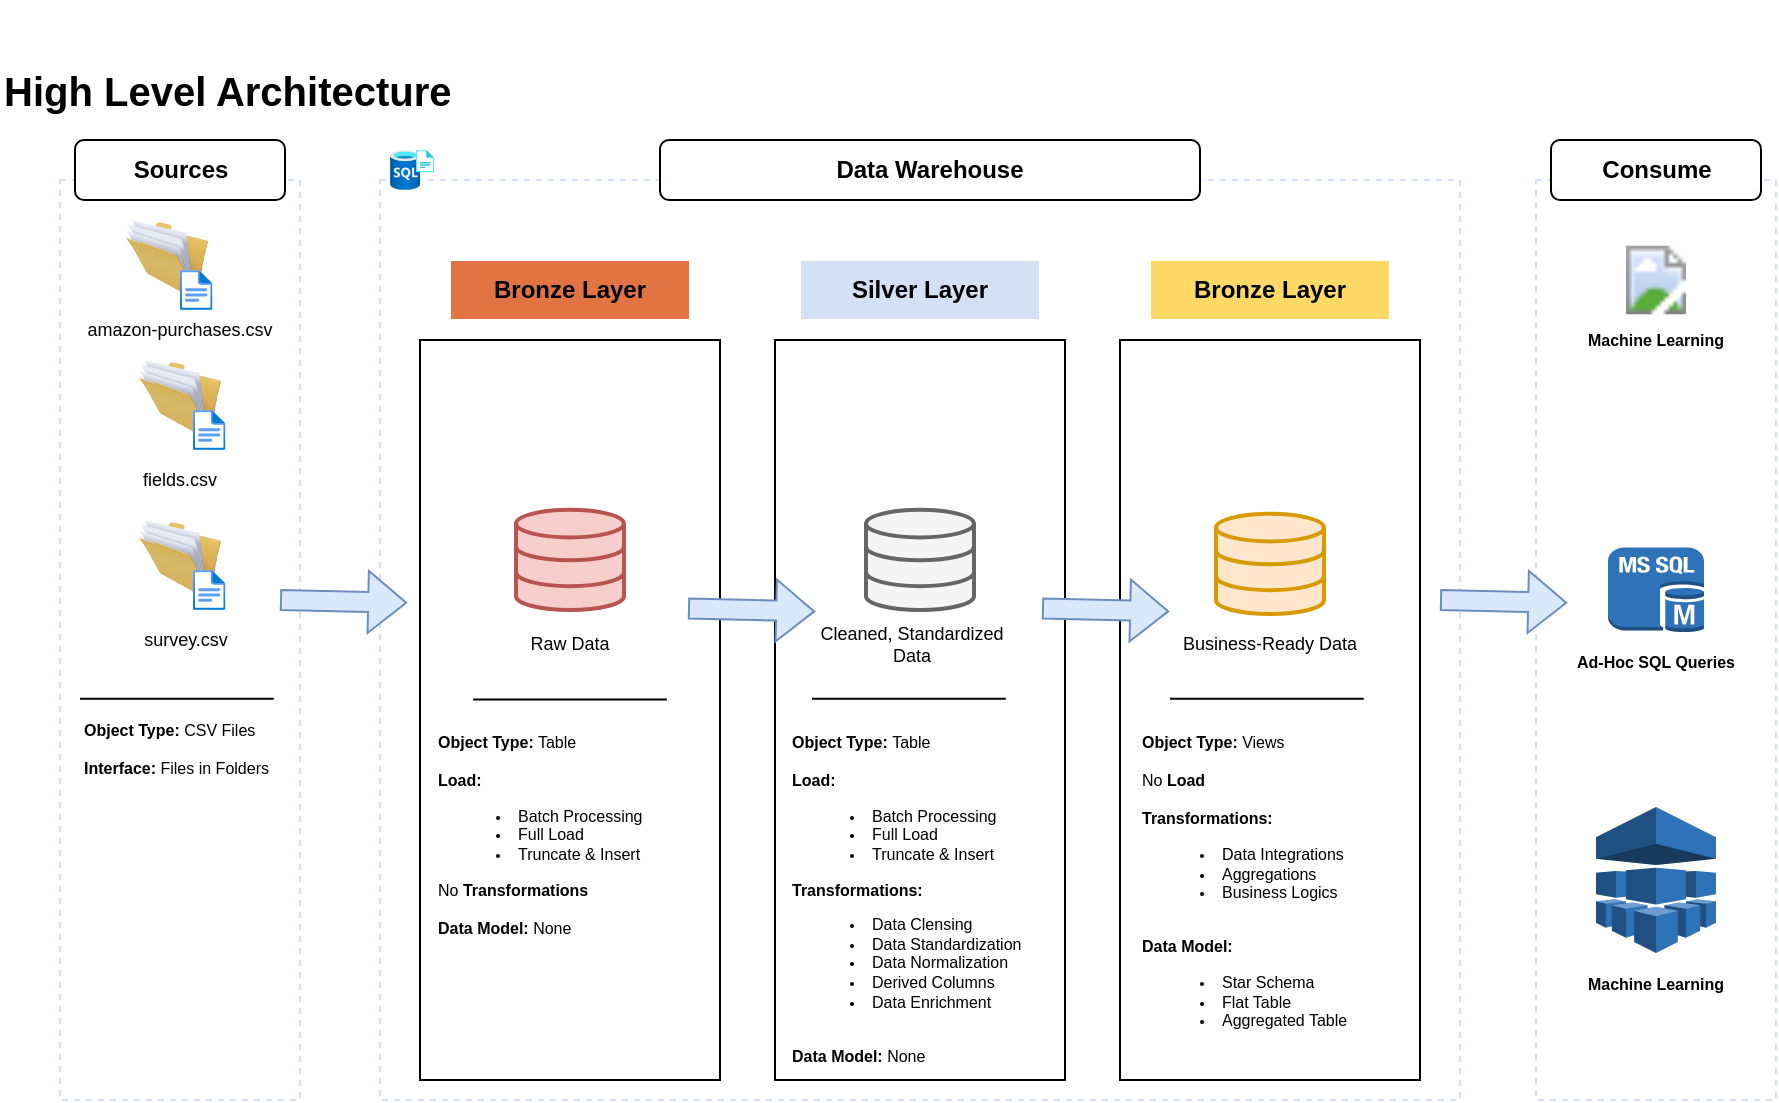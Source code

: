 <mxfile version="28.2.7">
  <diagram name="Page-1" id="QgO3yLN_8jlp8kIX_1ZP">
    <mxGraphModel dx="1181" dy="687" grid="1" gridSize="10" guides="1" tooltips="1" connect="1" arrows="1" fold="1" page="1" pageScale="1" pageWidth="850" pageHeight="1100" math="0" shadow="0">
      <root>
        <mxCell id="0" />
        <mxCell id="1" parent="0" />
        <mxCell id="XWF4hy6HSdqNymS0PtoF-1" value="&lt;b&gt;&lt;font style=&quot;font-size: 20px;&quot;&gt;High Level Architecture&lt;/font&gt;&lt;/b&gt;" style="rounded=0;whiteSpace=wrap;html=1;fillColor=none;strokeColor=none;align=left;" parent="1" vertex="1">
          <mxGeometry x="10" width="440" height="90" as="geometry" />
        </mxCell>
        <mxCell id="XWF4hy6HSdqNymS0PtoF-2" value="" style="rounded=0;whiteSpace=wrap;html=1;dashed=1;fillColor=none;strokeColor=#D4E1F5;" parent="1" vertex="1">
          <mxGeometry x="40" y="90" width="120" height="460" as="geometry" />
        </mxCell>
        <mxCell id="XWF4hy6HSdqNymS0PtoF-3" value="Sources" style="rounded=1;whiteSpace=wrap;html=1;fillColor=#FFFFFF;fontColor=#000000;fontStyle=1" parent="1" vertex="1">
          <mxGeometry x="47.5" y="70" width="105" height="30" as="geometry" />
        </mxCell>
        <mxCell id="XWF4hy6HSdqNymS0PtoF-4" value="" style="rounded=0;whiteSpace=wrap;html=1;dashed=1;fillColor=none;strokeColor=#D4E1F5;" parent="1" vertex="1">
          <mxGeometry x="200" y="90" width="540" height="460" as="geometry" />
        </mxCell>
        <mxCell id="XWF4hy6HSdqNymS0PtoF-5" value="&lt;font style=&quot;color: rgb(0, 0, 0);&quot;&gt;Data Warehouse&lt;/font&gt;" style="rounded=1;whiteSpace=wrap;html=1;fillColor=#FFFFFF;fontColor=#000000;fontStyle=1" parent="1" vertex="1">
          <mxGeometry x="340" y="70" width="270" height="30" as="geometry" />
        </mxCell>
        <mxCell id="XWF4hy6HSdqNymS0PtoF-6" value="" style="rounded=0;whiteSpace=wrap;html=1;dashed=1;fillColor=none;strokeColor=#D4E1F5;" parent="1" vertex="1">
          <mxGeometry x="778" y="90" width="120" height="460" as="geometry" />
        </mxCell>
        <mxCell id="XWF4hy6HSdqNymS0PtoF-7" value="&lt;font style=&quot;color: rgb(0, 0, 0);&quot;&gt;Consume&lt;/font&gt;" style="rounded=1;whiteSpace=wrap;html=1;fillColor=#FFFFFF;fontColor=#000000;fontStyle=1" parent="1" vertex="1">
          <mxGeometry x="785.5" y="70" width="105" height="30" as="geometry" />
        </mxCell>
        <mxCell id="XWF4hy6HSdqNymS0PtoF-8" value="&lt;font style=&quot;color: rgb(0, 0, 0);&quot;&gt;Bronze Layer&lt;/font&gt;" style="rounded=0;whiteSpace=wrap;html=1;fillColor=#E27343;fontColor=#ffffff;strokeColor=#FFFFFF;fontStyle=1" parent="1" vertex="1">
          <mxGeometry x="235" y="130" width="120" height="30" as="geometry" />
        </mxCell>
        <mxCell id="XWF4hy6HSdqNymS0PtoF-9" value="" style="rounded=0;whiteSpace=wrap;html=1;fillColor=none;" parent="1" vertex="1">
          <mxGeometry x="220" y="170" width="150" height="370" as="geometry" />
        </mxCell>
        <mxCell id="XWF4hy6HSdqNymS0PtoF-12" value="&lt;font style=&quot;color: rgb(0, 0, 0);&quot;&gt;Silver Layer&lt;/font&gt;" style="rounded=0;whiteSpace=wrap;html=1;fillColor=#D4E1F5;fontColor=#ffffff;strokeColor=#FFFFFF;fontStyle=1" parent="1" vertex="1">
          <mxGeometry x="410" y="130" width="120" height="30" as="geometry" />
        </mxCell>
        <mxCell id="XWF4hy6HSdqNymS0PtoF-13" value="" style="rounded=0;whiteSpace=wrap;html=1;fillColor=none;" parent="1" vertex="1">
          <mxGeometry x="397.5" y="170" width="145" height="370" as="geometry" />
        </mxCell>
        <mxCell id="XWF4hy6HSdqNymS0PtoF-14" value="&lt;font style=&quot;color: rgb(0, 0, 0);&quot;&gt;Bronze Layer&lt;/font&gt;" style="rounded=0;whiteSpace=wrap;html=1;fillColor=#FFD966;fontColor=#ffffff;strokeColor=#FFFFFF;fontStyle=1" parent="1" vertex="1">
          <mxGeometry x="585" y="130" width="120" height="30" as="geometry" />
        </mxCell>
        <mxCell id="XWF4hy6HSdqNymS0PtoF-15" value="" style="rounded=0;whiteSpace=wrap;html=1;fillColor=none;" parent="1" vertex="1">
          <mxGeometry x="570" y="170" width="150" height="370" as="geometry" />
        </mxCell>
        <mxCell id="XWF4hy6HSdqNymS0PtoF-17" value="" style="image;html=1;image=img/lib/clip_art/general/Full_Folder_128x128.png" parent="1" vertex="1">
          <mxGeometry x="70" y="110" width="47" height="40" as="geometry" />
        </mxCell>
        <mxCell id="XWF4hy6HSdqNymS0PtoF-18" value="amazon-purchases.csv" style="text;strokeColor=none;align=center;fillColor=none;html=1;verticalAlign=middle;whiteSpace=wrap;rounded=0;fontSize=9;" parent="1" vertex="1">
          <mxGeometry x="50" y="150" width="100" height="30" as="geometry" />
        </mxCell>
        <mxCell id="XWF4hy6HSdqNymS0PtoF-25" value="fields.csv" style="text;strokeColor=none;align=center;fillColor=none;html=1;verticalAlign=middle;whiteSpace=wrap;rounded=0;fontSize=9;" parent="1" vertex="1">
          <mxGeometry x="50" y="225" width="100" height="30" as="geometry" />
        </mxCell>
        <mxCell id="XWF4hy6HSdqNymS0PtoF-28" value="survey.csv" style="text;strokeColor=none;align=center;fillColor=none;html=1;verticalAlign=middle;whiteSpace=wrap;rounded=0;fontSize=9;" parent="1" vertex="1">
          <mxGeometry x="52.5" y="305" width="100" height="30" as="geometry" />
        </mxCell>
        <mxCell id="XWF4hy6HSdqNymS0PtoF-34" value="" style="html=1;verticalLabelPosition=bottom;align=center;labelBackgroundColor=#ffffff;verticalAlign=top;strokeWidth=2;strokeColor=#b85450;shadow=0;dashed=0;shape=mxgraph.ios7.icons.data;fillColor=#f8cecc;" parent="1" vertex="1">
          <mxGeometry x="268" y="254.9" width="54" height="50.1" as="geometry" />
        </mxCell>
        <mxCell id="XWF4hy6HSdqNymS0PtoF-35" value="" style="html=1;verticalLabelPosition=bottom;align=center;labelBackgroundColor=#ffffff;verticalAlign=top;strokeWidth=2;strokeColor=#666666;shadow=0;dashed=0;shape=mxgraph.ios7.icons.data;fillColor=#f5f5f5;fontColor=#333333;" parent="1" vertex="1">
          <mxGeometry x="443" y="254.9" width="54" height="50.1" as="geometry" />
        </mxCell>
        <mxCell id="XWF4hy6HSdqNymS0PtoF-36" value="" style="html=1;verticalLabelPosition=bottom;align=center;labelBackgroundColor=#ffffff;verticalAlign=top;strokeWidth=2;strokeColor=#d79b00;shadow=0;dashed=0;shape=mxgraph.ios7.icons.data;fillColor=#ffe6cc;" parent="1" vertex="1">
          <mxGeometry x="618" y="256.9" width="54" height="50.1" as="geometry" />
        </mxCell>
        <mxCell id="XWF4hy6HSdqNymS0PtoF-37" value="" style="shape=flexArrow;endArrow=classic;html=1;rounded=0;entryX=0.03;entryY=0.365;entryDx=0;entryDy=0;entryPerimeter=0;fillColor=#dae8fc;strokeColor=#6c8ebf;" parent="1" edge="1">
          <mxGeometry width="50" height="50" relative="1" as="geometry">
            <mxPoint x="150" y="300" as="sourcePoint" />
            <mxPoint x="213.6" y="301.4" as="targetPoint" />
          </mxGeometry>
        </mxCell>
        <mxCell id="XWF4hy6HSdqNymS0PtoF-39" value="Raw Data" style="text;strokeColor=none;align=center;fillColor=none;html=1;verticalAlign=middle;whiteSpace=wrap;rounded=0;fontSize=9;" parent="1" vertex="1">
          <mxGeometry x="230" y="307.1" width="130" height="30" as="geometry" />
        </mxCell>
        <mxCell id="XWF4hy6HSdqNymS0PtoF-40" value="Cleaned, Standardized Data" style="text;strokeColor=none;align=center;fillColor=none;html=1;verticalAlign=middle;whiteSpace=wrap;rounded=0;fontSize=9;" parent="1" vertex="1">
          <mxGeometry x="416" y="307" width="100" height="30" as="geometry" />
        </mxCell>
        <mxCell id="XWF4hy6HSdqNymS0PtoF-41" value="Business-Ready Data" style="text;strokeColor=none;align=center;fillColor=none;html=1;verticalAlign=middle;whiteSpace=wrap;rounded=0;fontSize=9;" parent="1" vertex="1">
          <mxGeometry x="595" y="307" width="100" height="30" as="geometry" />
        </mxCell>
        <mxCell id="XWF4hy6HSdqNymS0PtoF-42" value="" style="shape=flexArrow;endArrow=classic;html=1;rounded=0;entryX=0.03;entryY=0.365;entryDx=0;entryDy=0;entryPerimeter=0;fillColor=#dae8fc;strokeColor=#6c8ebf;" parent="1" edge="1">
          <mxGeometry width="50" height="50" relative="1" as="geometry">
            <mxPoint x="354" y="304.3" as="sourcePoint" />
            <mxPoint x="417.6" y="305.7" as="targetPoint" />
          </mxGeometry>
        </mxCell>
        <mxCell id="XWF4hy6HSdqNymS0PtoF-43" value="" style="shape=flexArrow;endArrow=classic;html=1;rounded=0;entryX=0.03;entryY=0.365;entryDx=0;entryDy=0;entryPerimeter=0;fillColor=#dae8fc;strokeColor=#6c8ebf;" parent="1" edge="1">
          <mxGeometry width="50" height="50" relative="1" as="geometry">
            <mxPoint x="531" y="304.3" as="sourcePoint" />
            <mxPoint x="594.6" y="305.7" as="targetPoint" />
          </mxGeometry>
        </mxCell>
        <mxCell id="XWF4hy6HSdqNymS0PtoF-44" value="" style="shape=flexArrow;endArrow=classic;html=1;rounded=0;entryX=0.03;entryY=0.365;entryDx=0;entryDy=0;entryPerimeter=0;fillColor=#dae8fc;strokeColor=#6c8ebf;" parent="1" edge="1">
          <mxGeometry width="50" height="50" relative="1" as="geometry">
            <mxPoint x="730" y="300" as="sourcePoint" />
            <mxPoint x="793.6" y="301.4" as="targetPoint" />
          </mxGeometry>
        </mxCell>
        <mxCell id="XWF4hy6HSdqNymS0PtoF-45" value="" style="image;aspect=fixed;html=1;points=[];align=center;fontSize=12;image=img/lib/azure2/general/File.svg;" parent="1" vertex="1">
          <mxGeometry x="100" y="135" width="16.23" height="20" as="geometry" />
        </mxCell>
        <mxCell id="XWF4hy6HSdqNymS0PtoF-46" value="" style="image;html=1;image=img/lib/clip_art/general/Full_Folder_128x128.png" parent="1" vertex="1">
          <mxGeometry x="76.5" y="180" width="47" height="40" as="geometry" />
        </mxCell>
        <mxCell id="XWF4hy6HSdqNymS0PtoF-47" value="" style="image;aspect=fixed;html=1;points=[];align=center;fontSize=12;image=img/lib/azure2/general/File.svg;" parent="1" vertex="1">
          <mxGeometry x="106.5" y="205" width="16.23" height="20" as="geometry" />
        </mxCell>
        <mxCell id="XWF4hy6HSdqNymS0PtoF-48" value="" style="image;html=1;image=img/lib/clip_art/general/Full_Folder_128x128.png" parent="1" vertex="1">
          <mxGeometry x="76.5" y="260" width="47" height="40" as="geometry" />
        </mxCell>
        <mxCell id="XWF4hy6HSdqNymS0PtoF-49" value="" style="image;aspect=fixed;html=1;points=[];align=center;fontSize=12;image=img/lib/azure2/general/File.svg;" parent="1" vertex="1">
          <mxGeometry x="106.5" y="285" width="16.23" height="20" as="geometry" />
        </mxCell>
        <mxCell id="XWF4hy6HSdqNymS0PtoF-51" value="" style="endArrow=none;html=1;rounded=0;" parent="1" edge="1">
          <mxGeometry width="50" height="50" relative="1" as="geometry">
            <mxPoint x="50.0" y="349.43" as="sourcePoint" />
            <mxPoint x="146.88" y="349.43" as="targetPoint" />
          </mxGeometry>
        </mxCell>
        <mxCell id="XWF4hy6HSdqNymS0PtoF-52" value="&lt;b&gt;Object Type:&lt;/b&gt; CSV Files&lt;div&gt;&lt;br&gt;&lt;div&gt;&lt;b&gt;Interface:&lt;/b&gt; Files in Folders&lt;/div&gt;&lt;/div&gt;" style="text;strokeColor=none;align=left;fillColor=none;html=1;verticalAlign=middle;whiteSpace=wrap;rounded=0;fontSize=8;" parent="1" vertex="1">
          <mxGeometry x="50" y="360" width="100" height="30" as="geometry" />
        </mxCell>
        <mxCell id="XWF4hy6HSdqNymS0PtoF-53" value="" style="endArrow=none;html=1;rounded=0;" parent="1" edge="1">
          <mxGeometry width="50" height="50" relative="1" as="geometry">
            <mxPoint x="246.56" y="349.76" as="sourcePoint" />
            <mxPoint x="343.44" y="349.76" as="targetPoint" />
          </mxGeometry>
        </mxCell>
        <mxCell id="XWF4hy6HSdqNymS0PtoF-54" value="&lt;b&gt;Object Type:&lt;/b&gt; Table&lt;div&gt;&lt;br&gt;&lt;/div&gt;&lt;div&gt;&lt;b&gt;Load:&amp;nbsp;&lt;/b&gt;&lt;/div&gt;&lt;div&gt;&lt;ul&gt;&lt;li&gt;&lt;span style=&quot;background-color: transparent; color: light-dark(rgb(0, 0, 0), rgb(255, 255, 255));&quot;&gt;Batch Processing&lt;/span&gt;&lt;/li&gt;&lt;li&gt;&lt;span style=&quot;background-color: transparent; color: light-dark(rgb(0, 0, 0), rgb(255, 255, 255));&quot;&gt;Full Load&lt;/span&gt;&lt;/li&gt;&lt;li&gt;&lt;span style=&quot;background-color: transparent; color: light-dark(rgb(0, 0, 0), rgb(255, 255, 255));&quot;&gt;Truncate &amp;amp; Insert&lt;/span&gt;&lt;/li&gt;&lt;/ul&gt;&lt;div&gt;No &lt;b&gt;Transformations&lt;/b&gt;&lt;/div&gt;&lt;/div&gt;&lt;div&gt;&lt;b&gt;&lt;br&gt;&lt;/b&gt;&lt;/div&gt;&lt;div&gt;&lt;b&gt;Data Model: &lt;/b&gt;None&lt;/div&gt;" style="text;strokeColor=none;align=left;fillColor=none;html=1;verticalAlign=top;whiteSpace=wrap;rounded=0;fontSize=8;" parent="1" vertex="1">
          <mxGeometry x="227" y="360" width="133" height="160" as="geometry" />
        </mxCell>
        <mxCell id="XWF4hy6HSdqNymS0PtoF-55" value="" style="endArrow=none;html=1;rounded=0;" parent="1" edge="1">
          <mxGeometry width="50" height="50" relative="1" as="geometry">
            <mxPoint x="416" y="349.43" as="sourcePoint" />
            <mxPoint x="512.88" y="349.43" as="targetPoint" />
          </mxGeometry>
        </mxCell>
        <mxCell id="XWF4hy6HSdqNymS0PtoF-57" value="" style="endArrow=none;html=1;rounded=0;" parent="1" edge="1">
          <mxGeometry width="50" height="50" relative="1" as="geometry">
            <mxPoint x="595" y="349.43" as="sourcePoint" />
            <mxPoint x="691.88" y="349.43" as="targetPoint" />
          </mxGeometry>
        </mxCell>
        <mxCell id="XWF4hy6HSdqNymS0PtoF-60" value="&lt;b&gt;Object Type:&lt;/b&gt;&amp;nbsp;Table&lt;div&gt;&lt;br&gt;&lt;/div&gt;&lt;div&gt;&lt;b&gt;Load:&amp;nbsp;&lt;/b&gt;&lt;/div&gt;&lt;div&gt;&lt;ul&gt;&lt;li&gt;&lt;span style=&quot;background-color: transparent; color: light-dark(rgb(0, 0, 0), rgb(255, 255, 255));&quot;&gt;Batch Processing&lt;/span&gt;&lt;/li&gt;&lt;li&gt;&lt;span style=&quot;background-color: transparent; color: light-dark(rgb(0, 0, 0), rgb(255, 255, 255));&quot;&gt;Full Load&lt;/span&gt;&lt;/li&gt;&lt;li&gt;&lt;span style=&quot;background-color: transparent; color: light-dark(rgb(0, 0, 0), rgb(255, 255, 255));&quot;&gt;Truncate &amp;amp; Insert&lt;/span&gt;&lt;/li&gt;&lt;/ul&gt;&lt;div&gt;&lt;b&gt;Transformations:&lt;/b&gt;&lt;/div&gt;&lt;/div&gt;&lt;div&gt;&lt;ul&gt;&lt;li&gt;Data Clensing&lt;/li&gt;&lt;li&gt;Data Standardization&lt;/li&gt;&lt;li&gt;Data Normalization&lt;/li&gt;&lt;li&gt;Derived Columns&lt;/li&gt;&lt;li&gt;Data Enrichment&lt;/li&gt;&lt;/ul&gt;&lt;/div&gt;&lt;div&gt;&lt;b&gt;&lt;br&gt;&lt;/b&gt;&lt;/div&gt;&lt;div&gt;&lt;b&gt;Data Model: &lt;/b&gt;None&lt;/div&gt;" style="text;strokeColor=none;align=left;fillColor=none;html=1;verticalAlign=top;whiteSpace=wrap;rounded=0;fontSize=8;" parent="1" vertex="1">
          <mxGeometry x="403.5" y="360" width="133" height="160" as="geometry" />
        </mxCell>
        <mxCell id="ztRFr-fxjeCKOgokeApE-1" value="&lt;b&gt;Object Type:&lt;/b&gt;&amp;nbsp;Views&lt;div&gt;&lt;br&gt;&lt;/div&gt;&lt;div&gt;No&lt;b&gt; Load&lt;/b&gt;&lt;/div&gt;&lt;div&gt;&lt;div&gt;&lt;b&gt;&lt;br&gt;&lt;/b&gt;&lt;/div&gt;&lt;div&gt;&lt;b&gt;Transformations:&lt;/b&gt;&lt;/div&gt;&lt;/div&gt;&lt;div&gt;&lt;ul&gt;&lt;li&gt;Data Integrations&lt;/li&gt;&lt;li&gt;Aggregations&lt;/li&gt;&lt;li&gt;Business Logics&lt;/li&gt;&lt;/ul&gt;&lt;/div&gt;&lt;div&gt;&lt;b&gt;&lt;br&gt;&lt;/b&gt;&lt;/div&gt;&lt;div&gt;&lt;b&gt;Data Model:&lt;/b&gt;&lt;/div&gt;&lt;div&gt;&lt;ul&gt;&lt;li&gt;Star Schema&lt;/li&gt;&lt;li&gt;Flat Table&lt;/li&gt;&lt;li&gt;Aggregated Table&lt;/li&gt;&lt;/ul&gt;&lt;/div&gt;" style="text;strokeColor=none;align=left;fillColor=none;html=1;verticalAlign=top;whiteSpace=wrap;rounded=0;fontSize=8;" vertex="1" parent="1">
          <mxGeometry x="578.5" y="360" width="133" height="160" as="geometry" />
        </mxCell>
        <mxCell id="ztRFr-fxjeCKOgokeApE-2" value="" style="image;aspect=fixed;html=1;points=[];align=center;fontSize=12;image=img/lib/azure2/power_platform/PowerBI.svg;" vertex="1" parent="1">
          <mxGeometry x="823" y="120" width="30" height="40" as="geometry" />
        </mxCell>
        <mxCell id="ztRFr-fxjeCKOgokeApE-4" value="" style="outlineConnect=0;dashed=0;verticalLabelPosition=bottom;verticalAlign=top;align=center;html=1;shape=mxgraph.aws3.ms_sql_instance;fillColor=#2E73B8;gradientColor=none;" vertex="1" parent="1">
          <mxGeometry x="814" y="273.75" width="48" height="42.5" as="geometry" />
        </mxCell>
        <mxCell id="ztRFr-fxjeCKOgokeApE-5" value="" style="outlineConnect=0;dashed=0;verticalLabelPosition=bottom;verticalAlign=top;align=center;html=1;shape=mxgraph.aws3.machine_learning;fillColor=#2E73B8;gradientColor=none;" vertex="1" parent="1">
          <mxGeometry x="808" y="403.5" width="60" height="73" as="geometry" />
        </mxCell>
        <mxCell id="ztRFr-fxjeCKOgokeApE-7" value="&lt;b&gt;Machine Learning&lt;/b&gt;" style="text;strokeColor=none;align=center;fillColor=none;html=1;verticalAlign=middle;whiteSpace=wrap;rounded=0;fontSize=8;" vertex="1" parent="1">
          <mxGeometry x="788" y="155" width="100" height="30" as="geometry" />
        </mxCell>
        <mxCell id="ztRFr-fxjeCKOgokeApE-8" value="&lt;b&gt;Ad-Hoc SQL Queries&lt;/b&gt;" style="text;strokeColor=none;align=center;fillColor=none;html=1;verticalAlign=middle;whiteSpace=wrap;rounded=0;fontSize=8;" vertex="1" parent="1">
          <mxGeometry x="788" y="316.25" width="100" height="30" as="geometry" />
        </mxCell>
        <mxCell id="ztRFr-fxjeCKOgokeApE-9" value="&lt;b&gt;Machine Learning&lt;/b&gt;" style="text;strokeColor=none;align=center;fillColor=none;html=1;verticalAlign=middle;whiteSpace=wrap;rounded=0;fontSize=8;" vertex="1" parent="1">
          <mxGeometry x="788" y="476.5" width="100" height="30" as="geometry" />
        </mxCell>
        <mxCell id="ztRFr-fxjeCKOgokeApE-10" value="" style="image;aspect=fixed;html=1;points=[];align=center;fontSize=12;image=img/lib/azure2/databases/SQL_Server_Registries.svg;" vertex="1" parent="1">
          <mxGeometry x="205.06" y="75" width="21.94" height="20" as="geometry" />
        </mxCell>
      </root>
    </mxGraphModel>
  </diagram>
</mxfile>
